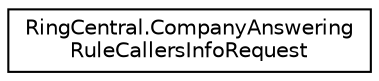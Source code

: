 digraph "Graphical Class Hierarchy"
{
 // LATEX_PDF_SIZE
  edge [fontname="Helvetica",fontsize="10",labelfontname="Helvetica",labelfontsize="10"];
  node [fontname="Helvetica",fontsize="10",shape=record];
  rankdir="LR";
  Node0 [label="RingCentral.CompanyAnswering\lRuleCallersInfoRequest",height=0.2,width=0.4,color="black", fillcolor="white", style="filled",URL="$classRingCentral_1_1CompanyAnsweringRuleCallersInfoRequest.html",tooltip=" "];
}
